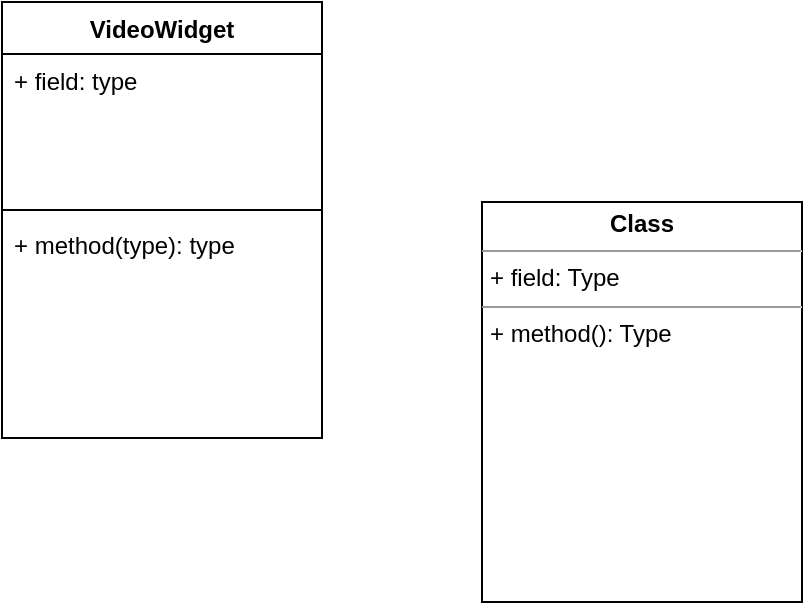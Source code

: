 <mxfile version="22.1.0" type="github">
  <diagram name="第 1 页" id="WIBw72TPyHqAbEfsWMQy">
    <mxGraphModel dx="1674" dy="764" grid="1" gridSize="10" guides="1" tooltips="1" connect="1" arrows="1" fold="1" page="1" pageScale="1" pageWidth="827" pageHeight="1169" math="0" shadow="0">
      <root>
        <mxCell id="0" />
        <mxCell id="1" parent="0" />
        <mxCell id="LuzJcU6HEI6Xc_bBzxvC-1" value="&lt;p style=&quot;margin:0px;margin-top:4px;text-align:center;&quot;&gt;&lt;b&gt;Class&lt;/b&gt;&lt;/p&gt;&lt;hr size=&quot;1&quot;/&gt;&lt;p style=&quot;margin:0px;margin-left:4px;&quot;&gt;+ field: Type&lt;/p&gt;&lt;hr size=&quot;1&quot;/&gt;&lt;p style=&quot;margin:0px;margin-left:4px;&quot;&gt;+ method(): Type&lt;/p&gt;" style="verticalAlign=top;align=left;overflow=fill;fontSize=12;fontFamily=Helvetica;html=1;whiteSpace=wrap;" vertex="1" parent="1">
          <mxGeometry x="300" y="470" width="160" height="200" as="geometry" />
        </mxCell>
        <mxCell id="LuzJcU6HEI6Xc_bBzxvC-3" value="VideoWidget" style="swimlane;fontStyle=1;align=center;verticalAlign=top;childLayout=stackLayout;horizontal=1;startSize=26;horizontalStack=0;resizeParent=1;resizeParentMax=0;resizeLast=0;collapsible=1;marginBottom=0;whiteSpace=wrap;html=1;" vertex="1" parent="1">
          <mxGeometry x="60" y="370" width="160" height="218" as="geometry" />
        </mxCell>
        <mxCell id="LuzJcU6HEI6Xc_bBzxvC-4" value="+ field: type" style="text;strokeColor=none;fillColor=none;align=left;verticalAlign=top;spacingLeft=4;spacingRight=4;overflow=hidden;rotatable=0;points=[[0,0.5],[1,0.5]];portConstraint=eastwest;whiteSpace=wrap;html=1;" vertex="1" parent="LuzJcU6HEI6Xc_bBzxvC-3">
          <mxGeometry y="26" width="160" height="74" as="geometry" />
        </mxCell>
        <mxCell id="LuzJcU6HEI6Xc_bBzxvC-5" value="" style="line;strokeWidth=1;fillColor=none;align=left;verticalAlign=middle;spacingTop=-1;spacingLeft=3;spacingRight=3;rotatable=0;labelPosition=right;points=[];portConstraint=eastwest;strokeColor=inherit;" vertex="1" parent="LuzJcU6HEI6Xc_bBzxvC-3">
          <mxGeometry y="100" width="160" height="8" as="geometry" />
        </mxCell>
        <mxCell id="LuzJcU6HEI6Xc_bBzxvC-6" value="+ method(type): type" style="text;strokeColor=none;fillColor=none;align=left;verticalAlign=top;spacingLeft=4;spacingRight=4;overflow=hidden;rotatable=0;points=[[0,0.5],[1,0.5]];portConstraint=eastwest;whiteSpace=wrap;html=1;" vertex="1" parent="LuzJcU6HEI6Xc_bBzxvC-3">
          <mxGeometry y="108" width="160" height="110" as="geometry" />
        </mxCell>
      </root>
    </mxGraphModel>
  </diagram>
</mxfile>
